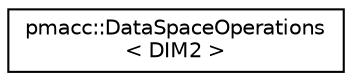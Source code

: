 digraph "Graphical Class Hierarchy"
{
 // LATEX_PDF_SIZE
  edge [fontname="Helvetica",fontsize="10",labelfontname="Helvetica",labelfontsize="10"];
  node [fontname="Helvetica",fontsize="10",shape=record];
  rankdir="LR";
  Node0 [label="pmacc::DataSpaceOperations\l\< DIM2 \>",height=0.2,width=0.4,color="black", fillcolor="white", style="filled",URL="$classpmacc_1_1_data_space_operations_3_01_d_i_m2_01_4.html",tooltip=" "];
}
